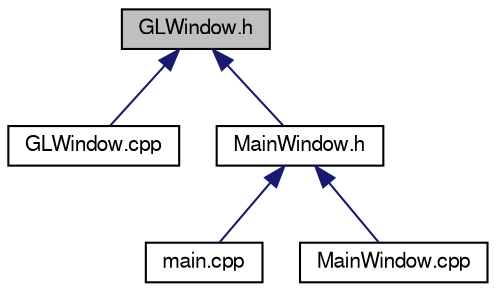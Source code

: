 digraph "GLWindow.h"
{
  edge [fontname="FreeSans",fontsize="10",labelfontname="FreeSans",labelfontsize="10"];
  node [fontname="FreeSans",fontsize="10",shape=record];
  Node1 [label="GLWindow.h",height=0.2,width=0.4,color="black", fillcolor="grey75", style="filled" fontcolor="black"];
  Node1 -> Node2 [dir="back",color="midnightblue",fontsize="10",style="solid",fontname="FreeSans"];
  Node2 [label="GLWindow.cpp",height=0.2,width=0.4,color="black", fillcolor="white", style="filled",URL="$_g_l_window_8cpp.html"];
  Node1 -> Node3 [dir="back",color="midnightblue",fontsize="10",style="solid",fontname="FreeSans"];
  Node3 [label="MainWindow.h",height=0.2,width=0.4,color="black", fillcolor="white", style="filled",URL="$_main_window_8h.html",tooltip="This is the full window that holds the GUI and the GLWindow. "];
  Node3 -> Node4 [dir="back",color="midnightblue",fontsize="10",style="solid",fontname="FreeSans"];
  Node4 [label="main.cpp",height=0.2,width=0.4,color="black", fillcolor="white", style="filled",URL="$main_8cpp.html"];
  Node3 -> Node5 [dir="back",color="midnightblue",fontsize="10",style="solid",fontname="FreeSans"];
  Node5 [label="MainWindow.cpp",height=0.2,width=0.4,color="black", fillcolor="white", style="filled",URL="$_main_window_8cpp.html"];
}
